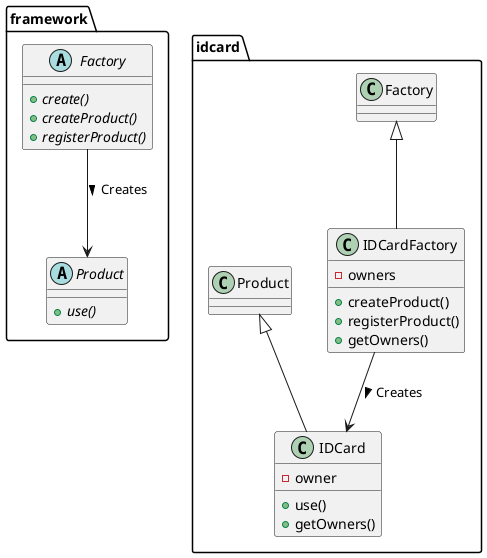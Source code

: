 @startuml FactoryMethod

package framework {
    abstract class Factory {
        {abstract} +create()
        {abstract} +createProduct()
        {abstract} +registerProduct()
    }
    abstract class Product {
        {abstract} +use()
    }
    Factory --> Product : Creates >
}

package idcard {
    class IDCardFactory extends Factory {
        -owners

        +createProduct()
        +registerProduct()
        +getOwners()
    }
    class IDCard extends Product {
        -owner

        +use()
        +getOwners()
    }
    IDCardFactory --> IDCard : Creates >
}
@enduml